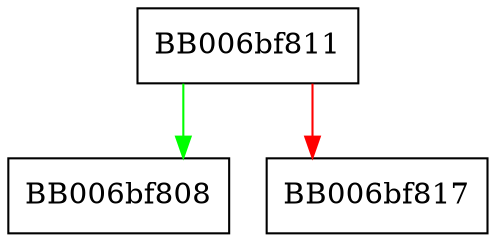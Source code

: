 digraph FUN_006bf811 {
  node [shape="box"];
  graph [splines=ortho];
  BB006bf811 -> BB006bf808 [color="green"];
  BB006bf811 -> BB006bf817 [color="red"];
}